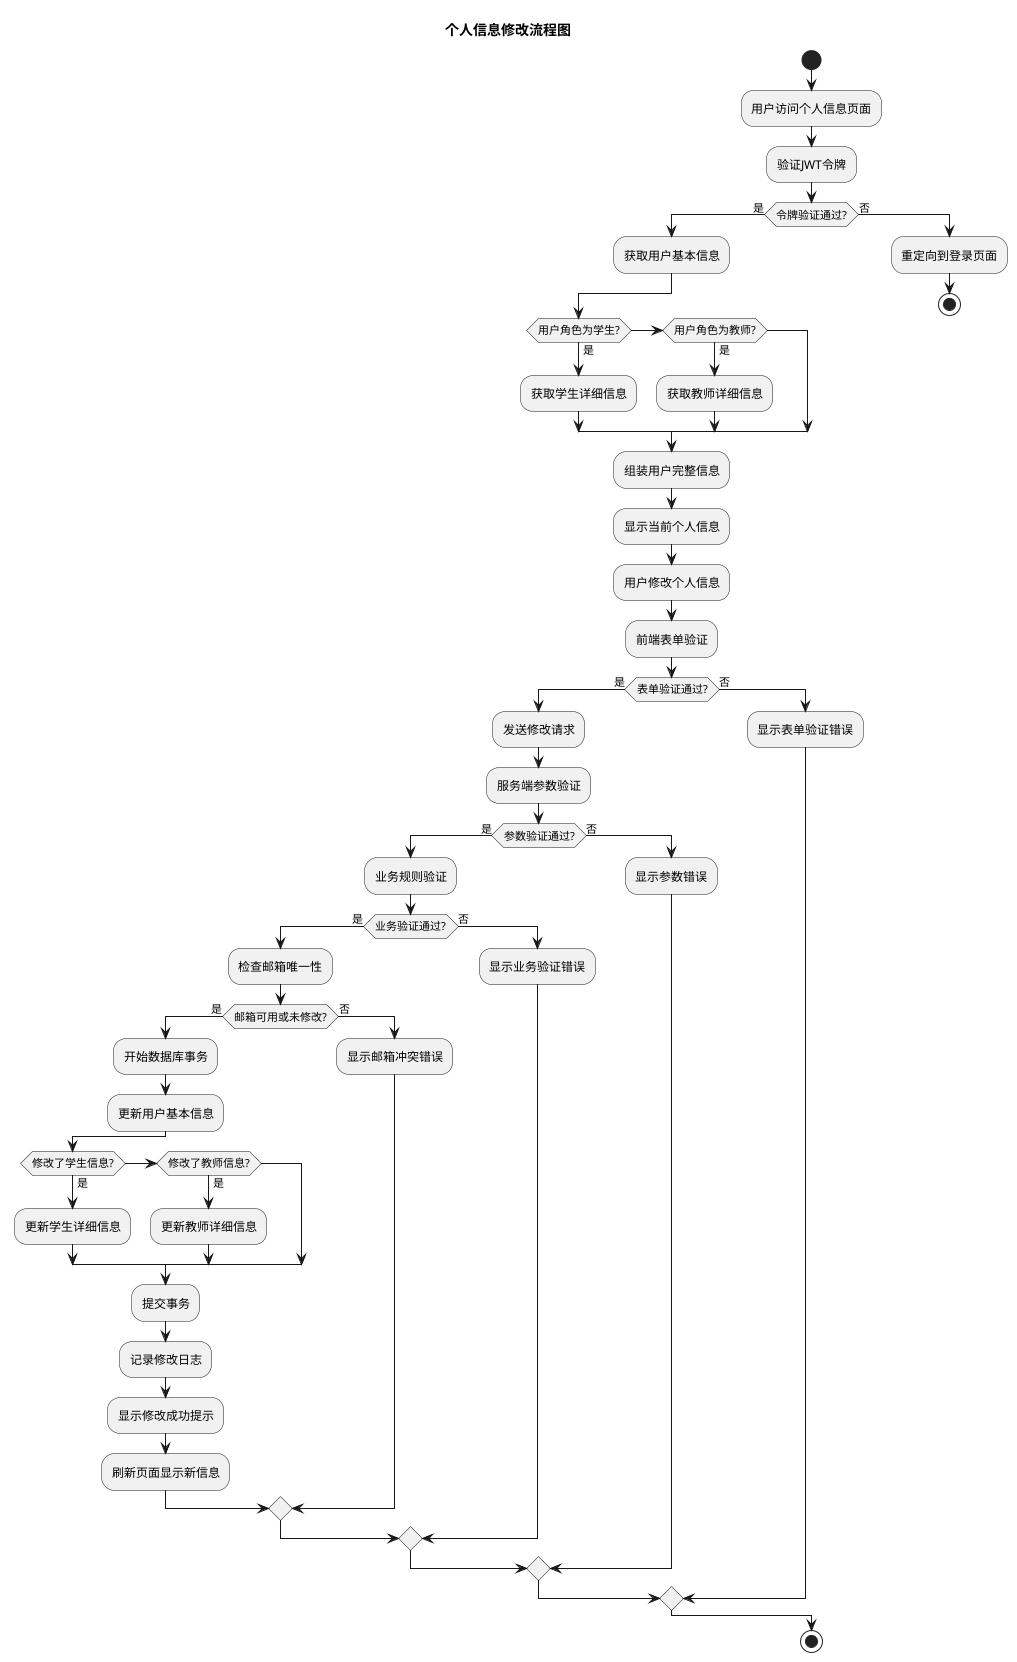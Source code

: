 @startuml 个人信息修改流程图
title 个人信息修改流程图

start

:用户访问个人信息页面;
:验证JWT令牌;

if (令牌验证通过?) then (是)
    :获取用户基本信息;
    
    if (用户角色为学生?) then (是)
        :获取学生详细信息;
    elseif (用户角色为教师?) then (是)
        :获取教师详细信息;
    endif
    
    :组装用户完整信息;
    :显示当前个人信息;
    :用户修改个人信息;
    :前端表单验证;
    
    if (表单验证通过?) then (是)
        :发送修改请求;
        :服务端参数验证;
        
        if (参数验证通过?) then (是)
            :业务规则验证;
            
            if (业务验证通过?) then (是)
                :检查邮箱唯一性;
                
                if (邮箱可用或未修改?) then (是)
                    :开始数据库事务;
                    :更新用户基本信息;
                    
                    if (修改了学生信息?) then (是)
                        :更新学生详细信息;
                    elseif (修改了教师信息?) then (是)
                        :更新教师详细信息;
                    endif
                    
                    :提交事务;
                    :记录修改日志;
                    :显示修改成功提示;
                    :刷新页面显示新信息;
                else (否)
                    :显示邮箱冲突错误;
                endif
            else (否)
                :显示业务验证错误;
            endif
        else (否)
            :显示参数错误;
        endif
    else (否)
        :显示表单验证错误;
    endif
else (否)
    :重定向到登录页面;
    stop
endif

stop

@enduml 